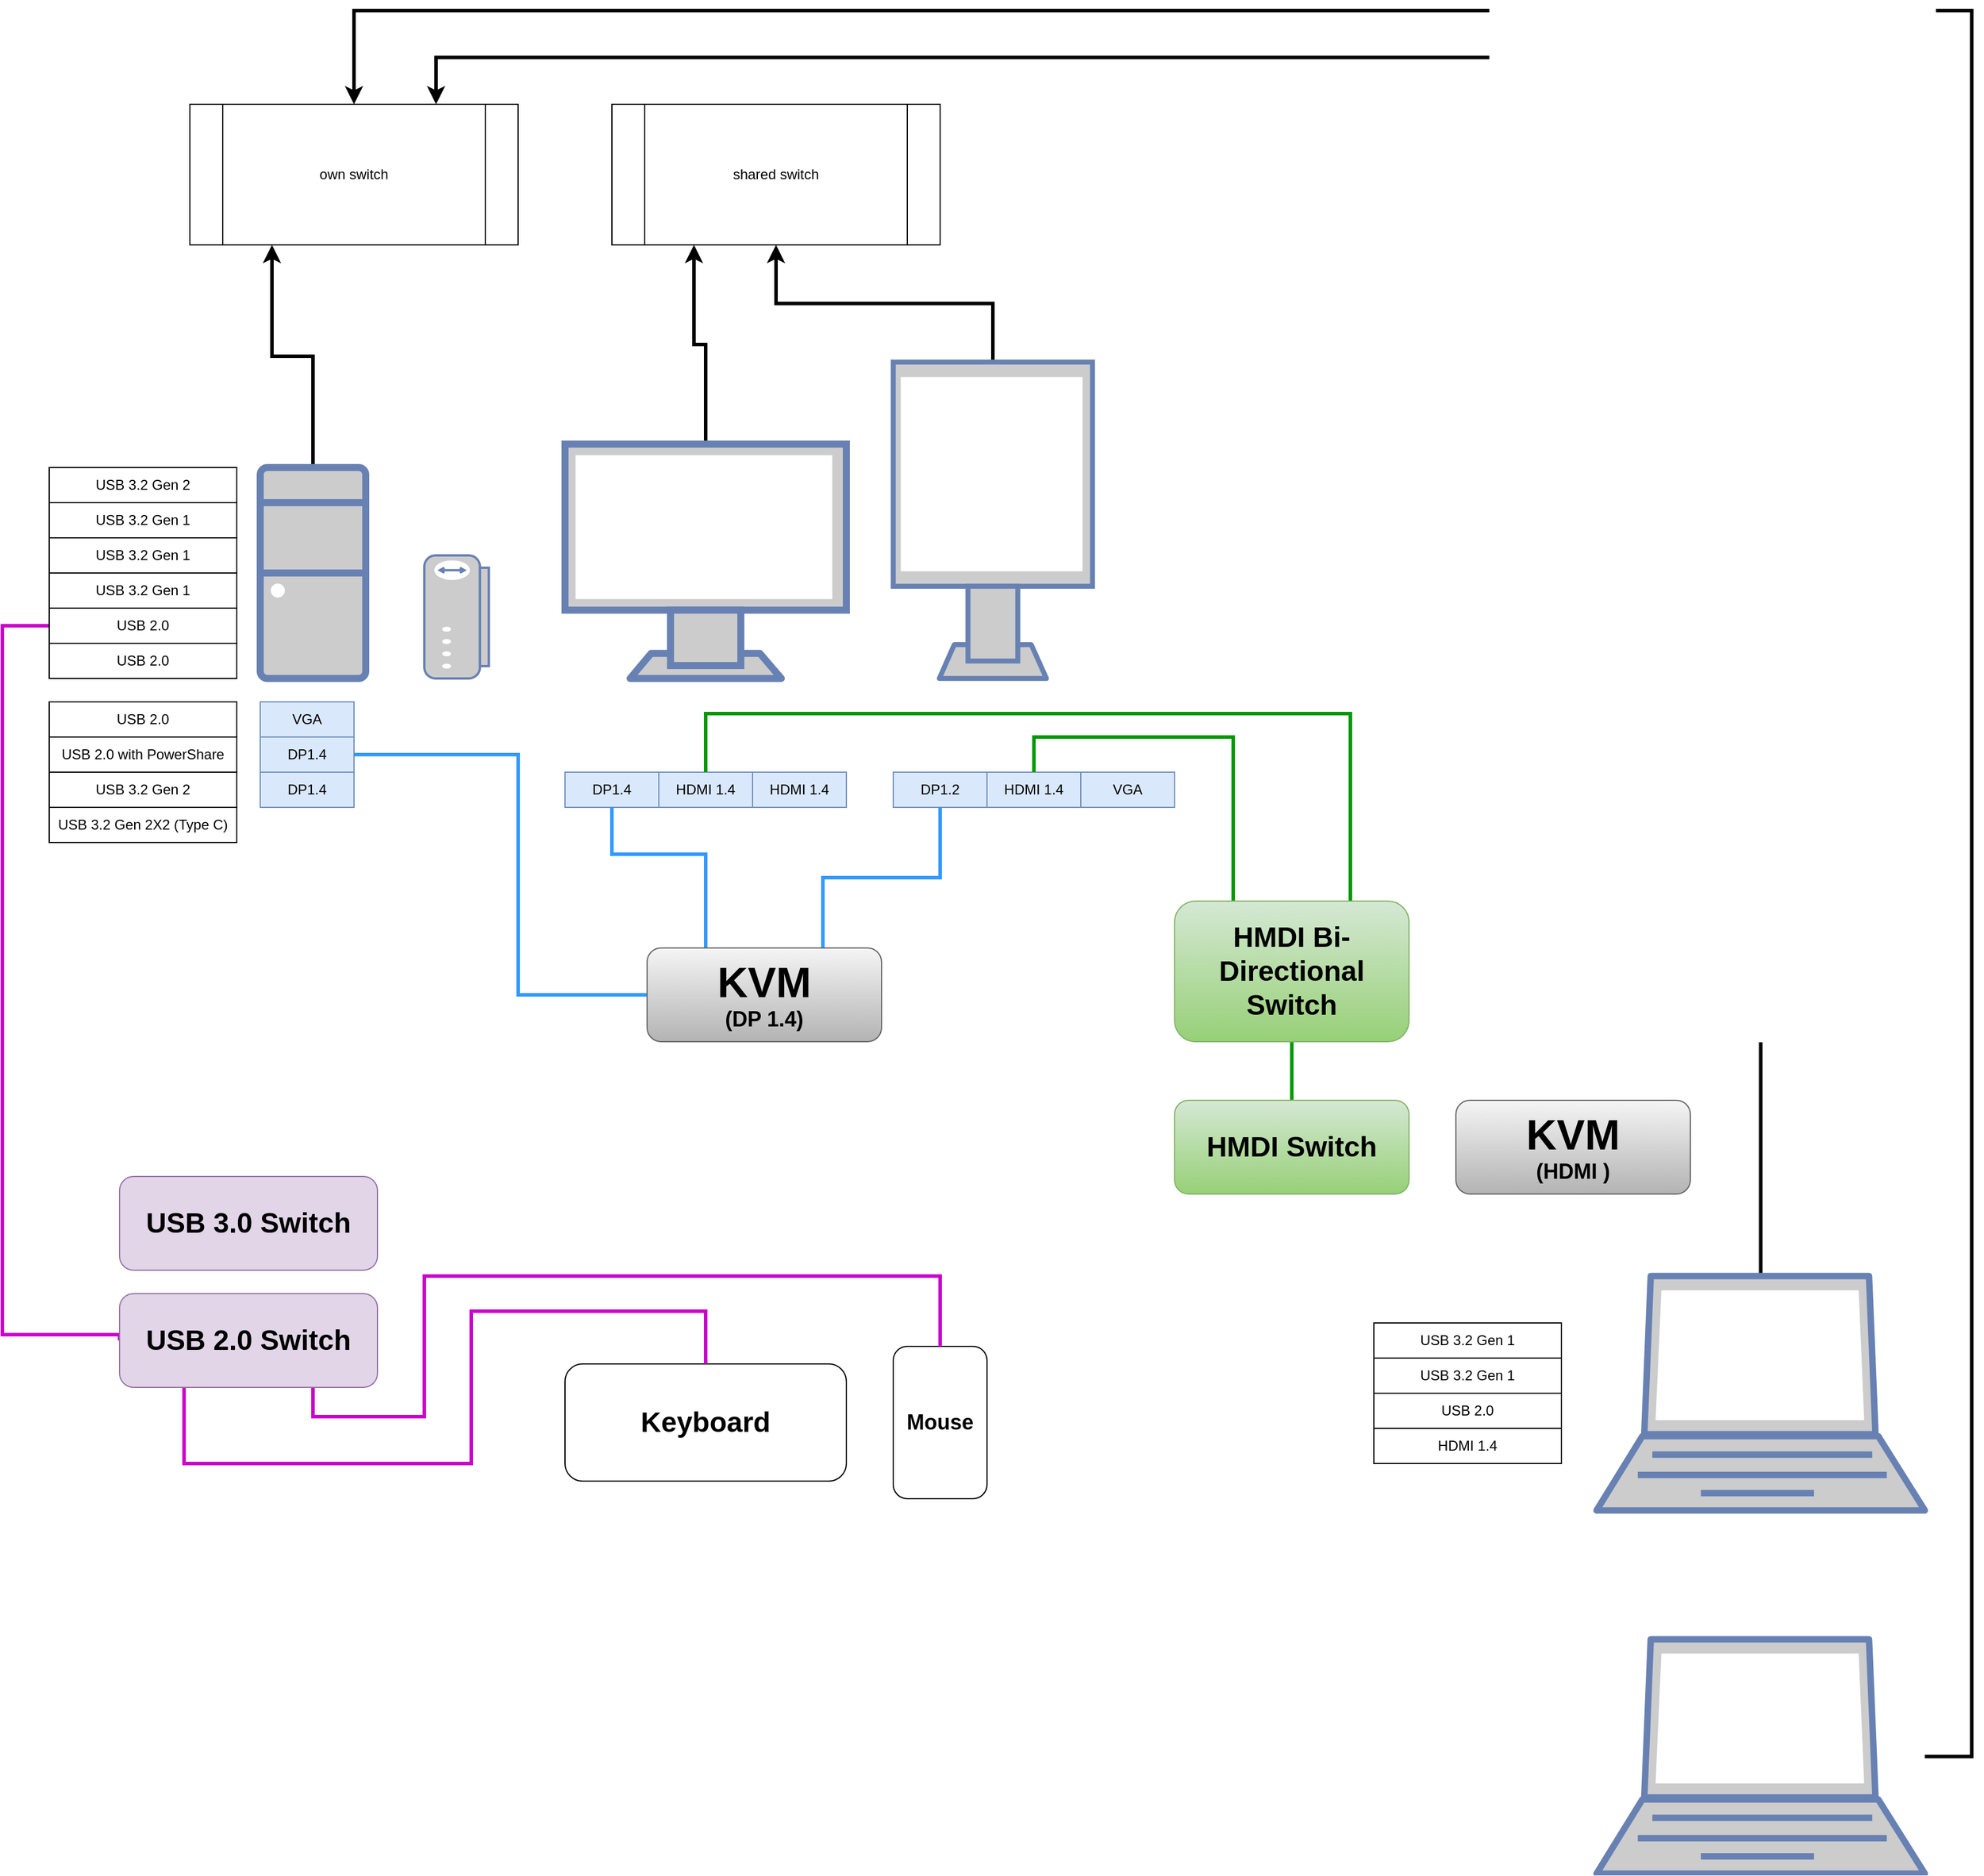 <mxfile version="22.1.17" type="github">
  <diagram name="第 1 页" id="kpmuk1ibzoMcLN8SXdlH">
    <mxGraphModel dx="3078" dy="1840" grid="1" gridSize="10" guides="1" tooltips="1" connect="1" arrows="1" fold="1" page="1" pageScale="1" pageWidth="1169" pageHeight="827" math="0" shadow="0">
      <root>
        <mxCell id="0" />
        <mxCell id="1" parent="0" />
        <mxCell id="dcpNY8_qMibUtlgQIjlb-56" style="edgeStyle=orthogonalEdgeStyle;rounded=0;orthogonalLoop=1;jettySize=auto;html=1;entryX=0.25;entryY=1;entryDx=0;entryDy=0;strokeWidth=3;" edge="1" parent="1" source="dcpNY8_qMibUtlgQIjlb-1" target="dcpNY8_qMibUtlgQIjlb-53">
          <mxGeometry relative="1" as="geometry" />
        </mxCell>
        <mxCell id="dcpNY8_qMibUtlgQIjlb-1" value="" style="fontColor=#0066CC;verticalAlign=top;verticalLabelPosition=bottom;labelPosition=center;align=center;html=1;outlineConnect=0;fillColor=#CCCCCC;strokeColor=#6881B3;gradientColor=none;gradientDirection=north;strokeWidth=2;shape=mxgraph.networks.monitor;" vertex="1" parent="1">
          <mxGeometry x="440" y="130" width="240" height="200" as="geometry" />
        </mxCell>
        <mxCell id="dcpNY8_qMibUtlgQIjlb-57" style="edgeStyle=orthogonalEdgeStyle;rounded=0;orthogonalLoop=1;jettySize=auto;html=1;entryX=0.5;entryY=1;entryDx=0;entryDy=0;strokeWidth=3;" edge="1" parent="1" source="dcpNY8_qMibUtlgQIjlb-2" target="dcpNY8_qMibUtlgQIjlb-53">
          <mxGeometry relative="1" as="geometry" />
        </mxCell>
        <mxCell id="dcpNY8_qMibUtlgQIjlb-2" value="" style="fontColor=#0066CC;verticalAlign=top;verticalLabelPosition=bottom;labelPosition=center;align=center;html=1;outlineConnect=0;fillColor=#CCCCCC;strokeColor=#6881B3;gradientColor=none;gradientDirection=north;strokeWidth=2;shape=mxgraph.networks.monitor;" vertex="1" parent="1">
          <mxGeometry x="720" y="60" width="170" height="270" as="geometry" />
        </mxCell>
        <mxCell id="dcpNY8_qMibUtlgQIjlb-55" style="edgeStyle=orthogonalEdgeStyle;rounded=0;orthogonalLoop=1;jettySize=auto;html=1;entryX=0.25;entryY=1;entryDx=0;entryDy=0;strokeWidth=3;endArrow=classic;endFill=1;" edge="1" parent="1" source="dcpNY8_qMibUtlgQIjlb-3" target="dcpNY8_qMibUtlgQIjlb-54">
          <mxGeometry relative="1" as="geometry" />
        </mxCell>
        <mxCell id="dcpNY8_qMibUtlgQIjlb-3" value="" style="fontColor=#0066CC;verticalAlign=top;verticalLabelPosition=bottom;labelPosition=center;align=center;html=1;outlineConnect=0;fillColor=#CCCCCC;strokeColor=#6881B3;gradientColor=none;gradientDirection=north;strokeWidth=2;shape=mxgraph.networks.desktop_pc;" vertex="1" parent="1">
          <mxGeometry x="180" y="150" width="90" height="180" as="geometry" />
        </mxCell>
        <mxCell id="dcpNY8_qMibUtlgQIjlb-4" value="&lt;font style=&quot;font-size: 24px;&quot;&gt;&lt;b&gt;Keyboard&lt;/b&gt;&lt;/font&gt;" style="rounded=1;whiteSpace=wrap;html=1;" vertex="1" parent="1">
          <mxGeometry x="440" y="915" width="240" height="100" as="geometry" />
        </mxCell>
        <mxCell id="dcpNY8_qMibUtlgQIjlb-5" value="&lt;b&gt;&lt;font style=&quot;font-size: 18px;&quot;&gt;Mouse&lt;/font&gt;&lt;/b&gt;" style="rounded=1;whiteSpace=wrap;html=1;" vertex="1" parent="1">
          <mxGeometry x="720" y="900" width="80" height="130" as="geometry" />
        </mxCell>
        <mxCell id="dcpNY8_qMibUtlgQIjlb-6" value="HDMI 1.4" style="rounded=0;whiteSpace=wrap;html=1;fillColor=#dae8fc;strokeColor=#6c8ebf;" vertex="1" parent="1">
          <mxGeometry x="600" y="410" width="80" height="30" as="geometry" />
        </mxCell>
        <mxCell id="dcpNY8_qMibUtlgQIjlb-7" value="HDMI 1.4" style="rounded=0;whiteSpace=wrap;html=1;fillColor=#dae8fc;strokeColor=#6c8ebf;" vertex="1" parent="1">
          <mxGeometry x="520" y="410" width="80" height="30" as="geometry" />
        </mxCell>
        <mxCell id="dcpNY8_qMibUtlgQIjlb-8" value="DP1.4" style="rounded=0;whiteSpace=wrap;html=1;fillColor=#dae8fc;strokeColor=#6c8ebf;" vertex="1" parent="1">
          <mxGeometry x="440" y="410" width="80" height="30" as="geometry" />
        </mxCell>
        <mxCell id="dcpNY8_qMibUtlgQIjlb-9" value="DP1.4" style="rounded=0;whiteSpace=wrap;html=1;fillColor=#dae8fc;strokeColor=#6c8ebf;" vertex="1" parent="1">
          <mxGeometry x="180" y="410" width="80" height="30" as="geometry" />
        </mxCell>
        <mxCell id="dcpNY8_qMibUtlgQIjlb-10" value="DP1.4" style="rounded=0;whiteSpace=wrap;html=1;fillColor=#dae8fc;strokeColor=#6c8ebf;" vertex="1" parent="1">
          <mxGeometry x="180" y="380" width="80" height="30" as="geometry" />
        </mxCell>
        <mxCell id="dcpNY8_qMibUtlgQIjlb-11" value="DP1.2" style="rounded=0;whiteSpace=wrap;html=1;fillColor=#dae8fc;strokeColor=#6c8ebf;" vertex="1" parent="1">
          <mxGeometry x="720" y="410" width="80" height="30" as="geometry" />
        </mxCell>
        <mxCell id="dcpNY8_qMibUtlgQIjlb-12" value="HDMI 1.4" style="rounded=0;whiteSpace=wrap;html=1;fillColor=#dae8fc;strokeColor=#6c8ebf;" vertex="1" parent="1">
          <mxGeometry x="800" y="410" width="80" height="30" as="geometry" />
        </mxCell>
        <mxCell id="dcpNY8_qMibUtlgQIjlb-13" value="VGA" style="rounded=0;whiteSpace=wrap;html=1;fillColor=#dae8fc;strokeColor=#6c8ebf;" vertex="1" parent="1">
          <mxGeometry x="880" y="410" width="80" height="30" as="geometry" />
        </mxCell>
        <mxCell id="dcpNY8_qMibUtlgQIjlb-14" value="VGA" style="rounded=0;whiteSpace=wrap;html=1;fillColor=#dae8fc;strokeColor=#6c8ebf;" vertex="1" parent="1">
          <mxGeometry x="180" y="350" width="80" height="30" as="geometry" />
        </mxCell>
        <mxCell id="dcpNY8_qMibUtlgQIjlb-17" style="edgeStyle=orthogonalEdgeStyle;rounded=0;orthogonalLoop=1;jettySize=auto;html=1;entryX=0.5;entryY=1;entryDx=0;entryDy=0;strokeWidth=3;strokeColor=#3399FF;endArrow=none;endFill=0;exitX=0.25;exitY=0;exitDx=0;exitDy=0;" edge="1" parent="1" source="dcpNY8_qMibUtlgQIjlb-15" target="dcpNY8_qMibUtlgQIjlb-8">
          <mxGeometry relative="1" as="geometry">
            <Array as="points">
              <mxPoint x="560" y="480" />
              <mxPoint x="480" y="480" />
            </Array>
          </mxGeometry>
        </mxCell>
        <mxCell id="dcpNY8_qMibUtlgQIjlb-19" style="edgeStyle=orthogonalEdgeStyle;rounded=0;orthogonalLoop=1;jettySize=auto;html=1;entryX=0.5;entryY=1;entryDx=0;entryDy=0;endArrow=none;endFill=0;strokeWidth=3;strokeColor=#3399FF;exitX=0.75;exitY=0;exitDx=0;exitDy=0;" edge="1" parent="1" source="dcpNY8_qMibUtlgQIjlb-15" target="dcpNY8_qMibUtlgQIjlb-11">
          <mxGeometry relative="1" as="geometry" />
        </mxCell>
        <mxCell id="dcpNY8_qMibUtlgQIjlb-21" style="edgeStyle=orthogonalEdgeStyle;rounded=0;orthogonalLoop=1;jettySize=auto;html=1;entryX=1;entryY=0.5;entryDx=0;entryDy=0;endArrow=none;endFill=0;strokeWidth=3;strokeColor=#3399FF;exitX=0;exitY=0.5;exitDx=0;exitDy=0;" edge="1" parent="1" source="dcpNY8_qMibUtlgQIjlb-15" target="dcpNY8_qMibUtlgQIjlb-10">
          <mxGeometry relative="1" as="geometry">
            <Array as="points">
              <mxPoint x="400" y="600" />
              <mxPoint x="400" y="395" />
            </Array>
          </mxGeometry>
        </mxCell>
        <mxCell id="dcpNY8_qMibUtlgQIjlb-15" value="&lt;b&gt;&lt;font style=&quot;&quot;&gt;&lt;span style=&quot;font-size: 36px;&quot;&gt;KVM &lt;/span&gt;&lt;br&gt;&lt;font style=&quot;font-size: 18px;&quot;&gt;(DP 1.4)&lt;/font&gt;&lt;/font&gt;&lt;/b&gt;" style="rounded=1;whiteSpace=wrap;html=1;fillColor=#f5f5f5;gradientColor=#b3b3b3;strokeColor=#666666;" vertex="1" parent="1">
          <mxGeometry x="510" y="560" width="200" height="80" as="geometry" />
        </mxCell>
        <mxCell id="dcpNY8_qMibUtlgQIjlb-22" value="USB 2.0" style="rounded=0;whiteSpace=wrap;html=1;" vertex="1" parent="1">
          <mxGeometry y="350" width="160" height="30" as="geometry" />
        </mxCell>
        <mxCell id="dcpNY8_qMibUtlgQIjlb-23" value="USB 2.0 with PowerShare" style="rounded=0;whiteSpace=wrap;html=1;" vertex="1" parent="1">
          <mxGeometry y="380" width="160" height="30" as="geometry" />
        </mxCell>
        <mxCell id="dcpNY8_qMibUtlgQIjlb-24" value="USB 3.2 Gen 2X2 (Type C)" style="rounded=0;whiteSpace=wrap;html=1;" vertex="1" parent="1">
          <mxGeometry y="440" width="160" height="30" as="geometry" />
        </mxCell>
        <mxCell id="dcpNY8_qMibUtlgQIjlb-25" value="USB 3.2 Gen 2" style="rounded=0;whiteSpace=wrap;html=1;" vertex="1" parent="1">
          <mxGeometry y="410" width="160" height="30" as="geometry" />
        </mxCell>
        <mxCell id="dcpNY8_qMibUtlgQIjlb-26" value="USB 3.2 Gen 2" style="rounded=0;whiteSpace=wrap;html=1;" vertex="1" parent="1">
          <mxGeometry y="150" width="160" height="30" as="geometry" />
        </mxCell>
        <mxCell id="dcpNY8_qMibUtlgQIjlb-27" value="USB 2.0" style="rounded=0;whiteSpace=wrap;html=1;" vertex="1" parent="1">
          <mxGeometry y="300" width="160" height="30" as="geometry" />
        </mxCell>
        <mxCell id="dcpNY8_qMibUtlgQIjlb-50" style="edgeStyle=orthogonalEdgeStyle;rounded=0;orthogonalLoop=1;jettySize=auto;html=1;entryX=0;entryY=0.5;entryDx=0;entryDy=0;strokeWidth=3;endArrow=none;endFill=0;strokeColor=#CC00CC;" edge="1" parent="1" source="dcpNY8_qMibUtlgQIjlb-28" target="dcpNY8_qMibUtlgQIjlb-49">
          <mxGeometry relative="1" as="geometry">
            <Array as="points">
              <mxPoint x="-40" y="285" />
              <mxPoint x="-40" y="890" />
              <mxPoint x="60" y="890" />
            </Array>
          </mxGeometry>
        </mxCell>
        <mxCell id="dcpNY8_qMibUtlgQIjlb-28" value="USB 2.0" style="rounded=0;whiteSpace=wrap;html=1;" vertex="1" parent="1">
          <mxGeometry y="270" width="160" height="30" as="geometry" />
        </mxCell>
        <mxCell id="dcpNY8_qMibUtlgQIjlb-29" value="USB 3.2 Gen 1" style="rounded=0;whiteSpace=wrap;html=1;" vertex="1" parent="1">
          <mxGeometry y="240" width="160" height="30" as="geometry" />
        </mxCell>
        <mxCell id="dcpNY8_qMibUtlgQIjlb-30" value="USB 3.2 Gen 1" style="rounded=0;whiteSpace=wrap;html=1;" vertex="1" parent="1">
          <mxGeometry y="210" width="160" height="30" as="geometry" />
        </mxCell>
        <mxCell id="dcpNY8_qMibUtlgQIjlb-31" value="USB 3.2 Gen 1" style="rounded=0;whiteSpace=wrap;html=1;" vertex="1" parent="1">
          <mxGeometry y="180" width="160" height="30" as="geometry" />
        </mxCell>
        <mxCell id="dcpNY8_qMibUtlgQIjlb-32" value="&lt;b&gt;&lt;font style=&quot;font-size: 24px;&quot;&gt;USB 3.0 Switch&lt;/font&gt;&lt;/b&gt;" style="rounded=1;whiteSpace=wrap;html=1;fillColor=#e1d5e7;strokeColor=#9673a6;" vertex="1" parent="1">
          <mxGeometry x="60" y="755" width="220" height="80" as="geometry" />
        </mxCell>
        <mxCell id="dcpNY8_qMibUtlgQIjlb-37" style="edgeStyle=orthogonalEdgeStyle;rounded=0;orthogonalLoop=1;jettySize=auto;html=1;entryX=0.5;entryY=0;entryDx=0;entryDy=0;exitX=0.75;exitY=0;exitDx=0;exitDy=0;strokeWidth=3;strokeColor=#009900;endArrow=none;endFill=0;" edge="1" parent="1" source="dcpNY8_qMibUtlgQIjlb-34" target="dcpNY8_qMibUtlgQIjlb-7">
          <mxGeometry relative="1" as="geometry">
            <Array as="points">
              <mxPoint x="1110" y="360" />
              <mxPoint x="560" y="360" />
            </Array>
          </mxGeometry>
        </mxCell>
        <mxCell id="dcpNY8_qMibUtlgQIjlb-38" style="edgeStyle=orthogonalEdgeStyle;rounded=0;orthogonalLoop=1;jettySize=auto;html=1;entryX=0.5;entryY=0;entryDx=0;entryDy=0;exitX=0.25;exitY=0;exitDx=0;exitDy=0;endArrow=none;endFill=0;strokeColor=#009900;strokeWidth=3;" edge="1" parent="1" source="dcpNY8_qMibUtlgQIjlb-34" target="dcpNY8_qMibUtlgQIjlb-12">
          <mxGeometry relative="1" as="geometry">
            <Array as="points">
              <mxPoint x="1010" y="380" />
              <mxPoint x="840" y="380" />
            </Array>
          </mxGeometry>
        </mxCell>
        <mxCell id="dcpNY8_qMibUtlgQIjlb-40" style="edgeStyle=orthogonalEdgeStyle;rounded=0;orthogonalLoop=1;jettySize=auto;html=1;strokeColor=#009900;endArrow=none;endFill=0;strokeWidth=3;" edge="1" parent="1" source="dcpNY8_qMibUtlgQIjlb-34" target="dcpNY8_qMibUtlgQIjlb-39">
          <mxGeometry relative="1" as="geometry" />
        </mxCell>
        <mxCell id="dcpNY8_qMibUtlgQIjlb-34" value="&lt;b&gt;&lt;font style=&quot;font-size: 24px;&quot;&gt;HMDI Bi-Directional Switch&lt;/font&gt;&lt;/b&gt;" style="rounded=1;whiteSpace=wrap;html=1;fillColor=#d5e8d4;gradientColor=#97d077;strokeColor=#82b366;" vertex="1" parent="1">
          <mxGeometry x="960" y="520" width="200" height="120" as="geometry" />
        </mxCell>
        <mxCell id="dcpNY8_qMibUtlgQIjlb-39" value="&lt;b&gt;&lt;font style=&quot;font-size: 24px;&quot;&gt;HMDI Switch&lt;/font&gt;&lt;/b&gt;" style="rounded=1;whiteSpace=wrap;html=1;fillColor=#d5e8d4;gradientColor=#97d077;strokeColor=#82b366;" vertex="1" parent="1">
          <mxGeometry x="960" y="690" width="200" height="80" as="geometry" />
        </mxCell>
        <mxCell id="dcpNY8_qMibUtlgQIjlb-58" style="edgeStyle=orthogonalEdgeStyle;rounded=0;orthogonalLoop=1;jettySize=auto;html=1;entryX=0.75;entryY=0;entryDx=0;entryDy=0;exitX=0.5;exitY=0;exitDx=0;exitDy=0;exitPerimeter=0;strokeWidth=3;" edge="1" parent="1" source="dcpNY8_qMibUtlgQIjlb-41" target="dcpNY8_qMibUtlgQIjlb-54">
          <mxGeometry relative="1" as="geometry">
            <Array as="points">
              <mxPoint x="1460" y="-200" />
              <mxPoint x="330" y="-200" />
            </Array>
          </mxGeometry>
        </mxCell>
        <mxCell id="dcpNY8_qMibUtlgQIjlb-41" value="" style="fontColor=#0066CC;verticalAlign=top;verticalLabelPosition=bottom;labelPosition=center;align=center;html=1;outlineConnect=0;fillColor=#CCCCCC;strokeColor=#6881B3;gradientColor=none;gradientDirection=north;strokeWidth=2;shape=mxgraph.networks.laptop;" vertex="1" parent="1">
          <mxGeometry x="1320" y="840" width="280" height="200" as="geometry" />
        </mxCell>
        <mxCell id="dcpNY8_qMibUtlgQIjlb-59" style="edgeStyle=orthogonalEdgeStyle;rounded=0;orthogonalLoop=1;jettySize=auto;html=1;entryX=0.5;entryY=0;entryDx=0;entryDy=0;strokeWidth=3;" edge="1" parent="1" source="dcpNY8_qMibUtlgQIjlb-42" target="dcpNY8_qMibUtlgQIjlb-54">
          <mxGeometry relative="1" as="geometry">
            <Array as="points">
              <mxPoint x="1640" y="1250" />
              <mxPoint x="1640" y="-240" />
              <mxPoint x="260" y="-240" />
            </Array>
          </mxGeometry>
        </mxCell>
        <mxCell id="dcpNY8_qMibUtlgQIjlb-42" value="" style="fontColor=#0066CC;verticalAlign=top;verticalLabelPosition=bottom;labelPosition=center;align=center;html=1;outlineConnect=0;fillColor=#CCCCCC;strokeColor=#6881B3;gradientColor=none;gradientDirection=north;strokeWidth=2;shape=mxgraph.networks.laptop;" vertex="1" parent="1">
          <mxGeometry x="1320" y="1150" width="280" height="200" as="geometry" />
        </mxCell>
        <mxCell id="dcpNY8_qMibUtlgQIjlb-43" value="&lt;b&gt;&lt;font style=&quot;&quot;&gt;&lt;span style=&quot;font-size: 36px;&quot;&gt;KVM &lt;/span&gt;&lt;br&gt;&lt;font style=&quot;font-size: 18px;&quot;&gt;(HDMI )&lt;/font&gt;&lt;/font&gt;&lt;/b&gt;" style="rounded=1;whiteSpace=wrap;html=1;fillColor=#f5f5f5;gradientColor=#b3b3b3;strokeColor=#666666;" vertex="1" parent="1">
          <mxGeometry x="1200" y="690" width="200" height="80" as="geometry" />
        </mxCell>
        <mxCell id="dcpNY8_qMibUtlgQIjlb-44" value="USB 2.0" style="rounded=0;whiteSpace=wrap;html=1;" vertex="1" parent="1">
          <mxGeometry x="1130" y="940" width="160" height="30" as="geometry" />
        </mxCell>
        <mxCell id="dcpNY8_qMibUtlgQIjlb-45" value="USB 3.2 Gen 1" style="rounded=0;whiteSpace=wrap;html=1;" vertex="1" parent="1">
          <mxGeometry x="1130" y="910" width="160" height="30" as="geometry" />
        </mxCell>
        <mxCell id="dcpNY8_qMibUtlgQIjlb-46" value="USB 3.2 Gen 1" style="rounded=0;whiteSpace=wrap;html=1;" vertex="1" parent="1">
          <mxGeometry x="1130" y="880" width="160" height="30" as="geometry" />
        </mxCell>
        <mxCell id="dcpNY8_qMibUtlgQIjlb-47" value="HDMI 1.4" style="rounded=0;whiteSpace=wrap;html=1;" vertex="1" parent="1">
          <mxGeometry x="1130" y="970" width="160" height="30" as="geometry" />
        </mxCell>
        <mxCell id="dcpNY8_qMibUtlgQIjlb-48" value="" style="fontColor=#0066CC;verticalAlign=top;verticalLabelPosition=bottom;labelPosition=center;align=center;html=1;outlineConnect=0;fillColor=#CCCCCC;strokeColor=#6881B3;gradientColor=none;gradientDirection=north;strokeWidth=2;shape=mxgraph.networks.modem;rotation=-90;" vertex="1" parent="1">
          <mxGeometry x="295" y="250" width="105" height="55" as="geometry" />
        </mxCell>
        <mxCell id="dcpNY8_qMibUtlgQIjlb-51" style="edgeStyle=orthogonalEdgeStyle;rounded=0;orthogonalLoop=1;jettySize=auto;html=1;endArrow=none;endFill=0;exitX=0.25;exitY=1;exitDx=0;exitDy=0;strokeWidth=3;strokeColor=#CC00CC;" edge="1" parent="1" source="dcpNY8_qMibUtlgQIjlb-49" target="dcpNY8_qMibUtlgQIjlb-4">
          <mxGeometry relative="1" as="geometry">
            <Array as="points">
              <mxPoint x="115" y="1000" />
              <mxPoint x="360" y="1000" />
              <mxPoint x="360" y="870" />
            </Array>
          </mxGeometry>
        </mxCell>
        <mxCell id="dcpNY8_qMibUtlgQIjlb-52" style="edgeStyle=orthogonalEdgeStyle;rounded=0;orthogonalLoop=1;jettySize=auto;html=1;exitX=0.75;exitY=1;exitDx=0;exitDy=0;strokeWidth=3;endArrow=none;endFill=0;strokeColor=#CC00CC;" edge="1" parent="1" source="dcpNY8_qMibUtlgQIjlb-49" target="dcpNY8_qMibUtlgQIjlb-5">
          <mxGeometry relative="1" as="geometry">
            <Array as="points">
              <mxPoint x="225" y="960" />
              <mxPoint x="320" y="960" />
              <mxPoint x="320" y="840" />
              <mxPoint x="760" y="840" />
            </Array>
          </mxGeometry>
        </mxCell>
        <mxCell id="dcpNY8_qMibUtlgQIjlb-49" value="&lt;b&gt;&lt;font style=&quot;font-size: 24px;&quot;&gt;USB 2.0 Switch&lt;/font&gt;&lt;/b&gt;" style="rounded=1;whiteSpace=wrap;html=1;fillColor=#e1d5e7;strokeColor=#9673a6;" vertex="1" parent="1">
          <mxGeometry x="60" y="855" width="220" height="80" as="geometry" />
        </mxCell>
        <mxCell id="dcpNY8_qMibUtlgQIjlb-53" value="shared switch" style="shape=process;whiteSpace=wrap;html=1;backgroundOutline=1;" vertex="1" parent="1">
          <mxGeometry x="480" y="-160" width="280" height="120" as="geometry" />
        </mxCell>
        <mxCell id="dcpNY8_qMibUtlgQIjlb-54" value="own switch" style="shape=process;whiteSpace=wrap;html=1;backgroundOutline=1;" vertex="1" parent="1">
          <mxGeometry x="120" y="-160" width="280" height="120" as="geometry" />
        </mxCell>
      </root>
    </mxGraphModel>
  </diagram>
</mxfile>
